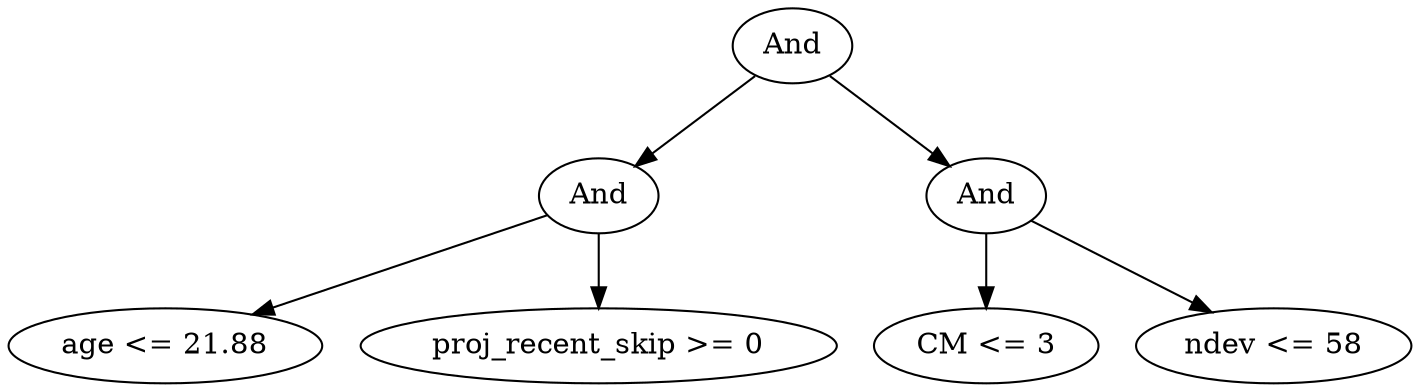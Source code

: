 digraph G {
	graph [bb="0,0,550.14,180",
		dpi=78
	];
	node [label="\N"];
	1	 [height=0.5,
		label=And,
		pos="304.49,162",
		width=0.75];
	2	 [height=0.5,
		label=And,
		pos="227.49,90",
		width=0.75];
	1 -> 2	 [pos="e,242.79,104.91 288.91,146.83 277.88,136.81 262.9,123.19 250.5,111.92"];
	3	 [height=0.5,
		label=And,
		pos="382.49,90",
		width=0.75];
	1 -> 3	 [pos="e,367.12,104.8 319.91,147.17 331.23,137.01 346.8,123.03 359.58,111.56"];
	4	 [height=0.5,
		label="age <= 21.88",
		pos="58.495,18",
		width=1.6249];
	2 -> 4	 [pos="e,91.807,32.798 205.05,79.705 178.66,68.771 134.26,50.38 101.23,36.7"];
	5	 [height=0.5,
		label="proj_recent_skip >= 0",
		pos="227.49,18",
		width=2.5637];
	2 -> 5	 [pos="e,227.49,36.104 227.49,71.697 227.49,63.983 227.49,54.712 227.49,46.112"];
	6	 [height=0.5,
		label="CM <= 3",
		pos="382.49,18",
		width=1.2457];
	3 -> 6	 [pos="e,382.49,36.104 382.49,71.697 382.49,63.983 382.49,54.712 382.49,46.112"];
	7	 [height=0.5,
		label="ndev <= 58",
		pos="497.49,18",
		width=1.4624];
	3 -> 7	 [pos="e,472.97,33.929 401.74,77.284 418.79,66.909 444.04,51.54 464.33,39.188"];
}
